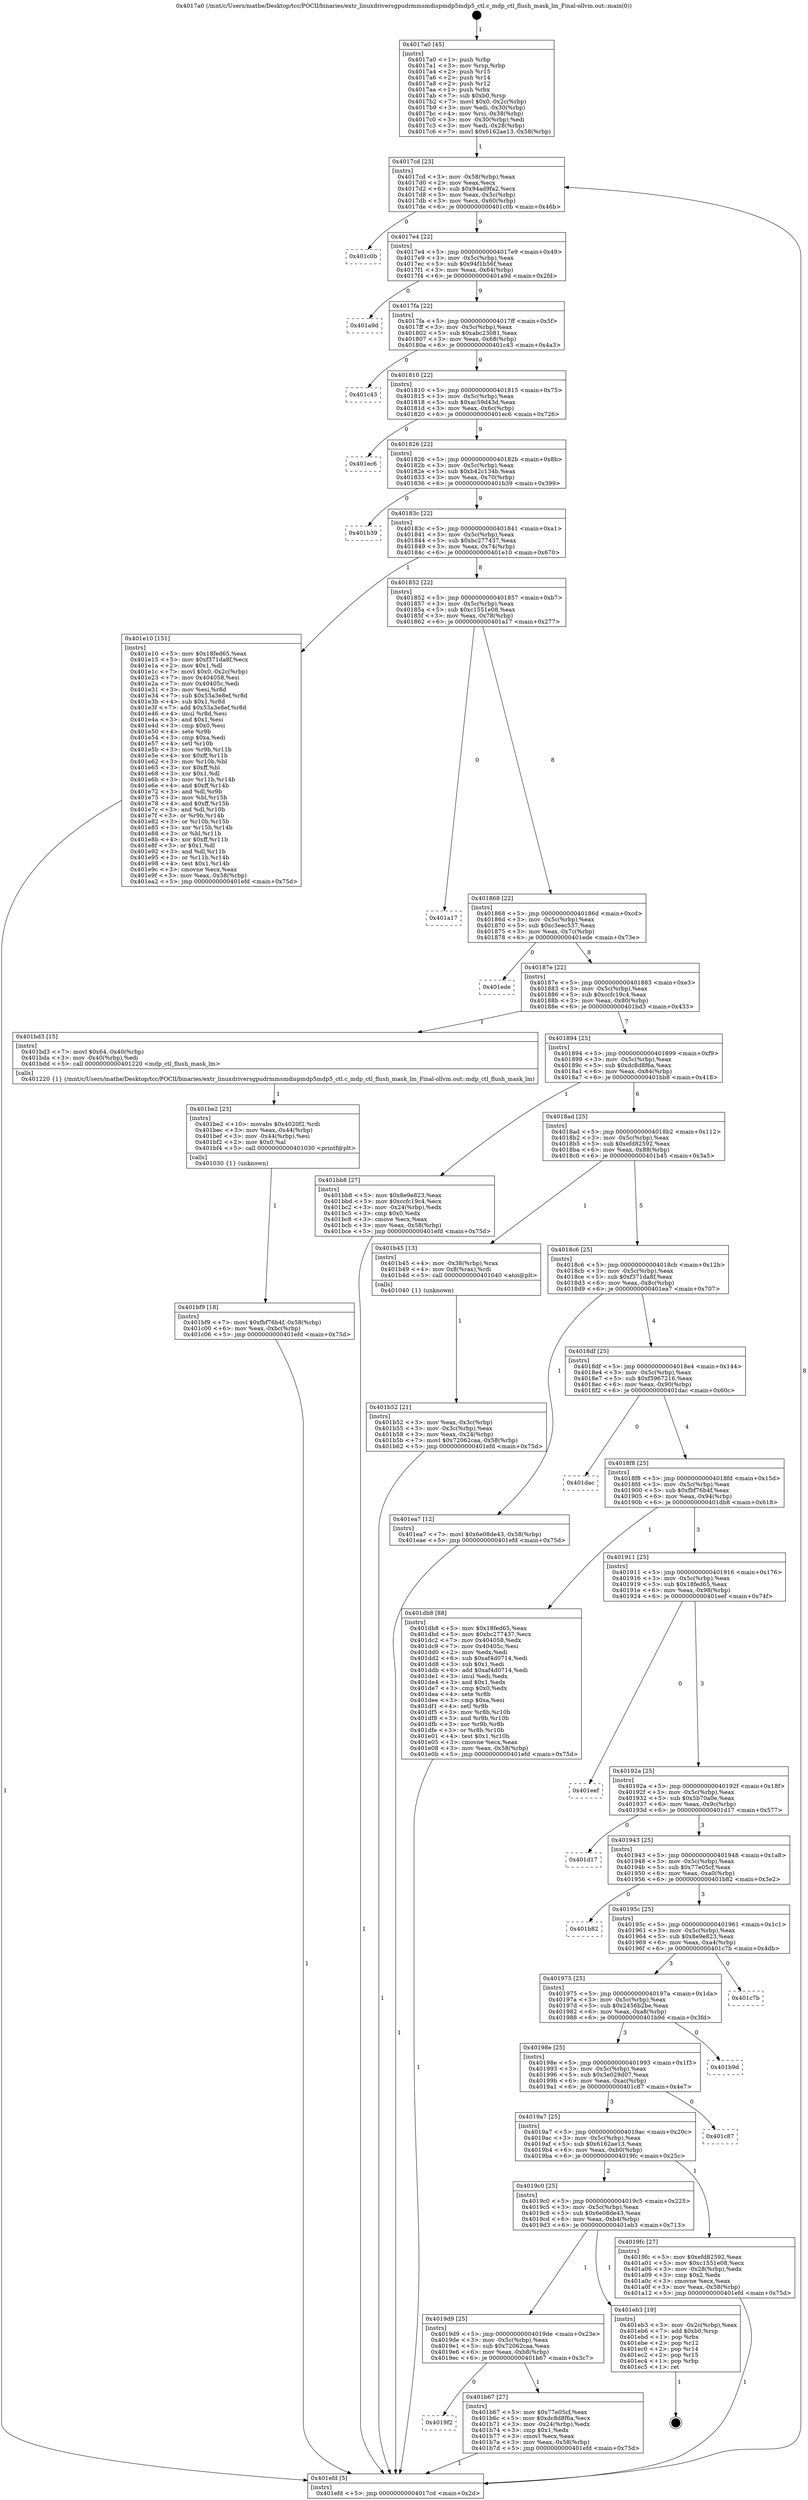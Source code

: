 digraph "0x4017a0" {
  label = "0x4017a0 (/mnt/c/Users/mathe/Desktop/tcc/POCII/binaries/extr_linuxdriversgpudrmmsmdispmdp5mdp5_ctl.c_mdp_ctl_flush_mask_lm_Final-ollvm.out::main(0))"
  labelloc = "t"
  node[shape=record]

  Entry [label="",width=0.3,height=0.3,shape=circle,fillcolor=black,style=filled]
  "0x4017cd" [label="{
     0x4017cd [23]\l
     | [instrs]\l
     &nbsp;&nbsp;0x4017cd \<+3\>: mov -0x58(%rbp),%eax\l
     &nbsp;&nbsp;0x4017d0 \<+2\>: mov %eax,%ecx\l
     &nbsp;&nbsp;0x4017d2 \<+6\>: sub $0x94ad9fa2,%ecx\l
     &nbsp;&nbsp;0x4017d8 \<+3\>: mov %eax,-0x5c(%rbp)\l
     &nbsp;&nbsp;0x4017db \<+3\>: mov %ecx,-0x60(%rbp)\l
     &nbsp;&nbsp;0x4017de \<+6\>: je 0000000000401c0b \<main+0x46b\>\l
  }"]
  "0x401c0b" [label="{
     0x401c0b\l
  }", style=dashed]
  "0x4017e4" [label="{
     0x4017e4 [22]\l
     | [instrs]\l
     &nbsp;&nbsp;0x4017e4 \<+5\>: jmp 00000000004017e9 \<main+0x49\>\l
     &nbsp;&nbsp;0x4017e9 \<+3\>: mov -0x5c(%rbp),%eax\l
     &nbsp;&nbsp;0x4017ec \<+5\>: sub $0x94f1b56f,%eax\l
     &nbsp;&nbsp;0x4017f1 \<+3\>: mov %eax,-0x64(%rbp)\l
     &nbsp;&nbsp;0x4017f4 \<+6\>: je 0000000000401a9d \<main+0x2fd\>\l
  }"]
  Exit [label="",width=0.3,height=0.3,shape=circle,fillcolor=black,style=filled,peripheries=2]
  "0x401a9d" [label="{
     0x401a9d\l
  }", style=dashed]
  "0x4017fa" [label="{
     0x4017fa [22]\l
     | [instrs]\l
     &nbsp;&nbsp;0x4017fa \<+5\>: jmp 00000000004017ff \<main+0x5f\>\l
     &nbsp;&nbsp;0x4017ff \<+3\>: mov -0x5c(%rbp),%eax\l
     &nbsp;&nbsp;0x401802 \<+5\>: sub $0xabc23081,%eax\l
     &nbsp;&nbsp;0x401807 \<+3\>: mov %eax,-0x68(%rbp)\l
     &nbsp;&nbsp;0x40180a \<+6\>: je 0000000000401c43 \<main+0x4a3\>\l
  }"]
  "0x401bf9" [label="{
     0x401bf9 [18]\l
     | [instrs]\l
     &nbsp;&nbsp;0x401bf9 \<+7\>: movl $0xfbf76b4f,-0x58(%rbp)\l
     &nbsp;&nbsp;0x401c00 \<+6\>: mov %eax,-0xbc(%rbp)\l
     &nbsp;&nbsp;0x401c06 \<+5\>: jmp 0000000000401efd \<main+0x75d\>\l
  }"]
  "0x401c43" [label="{
     0x401c43\l
  }", style=dashed]
  "0x401810" [label="{
     0x401810 [22]\l
     | [instrs]\l
     &nbsp;&nbsp;0x401810 \<+5\>: jmp 0000000000401815 \<main+0x75\>\l
     &nbsp;&nbsp;0x401815 \<+3\>: mov -0x5c(%rbp),%eax\l
     &nbsp;&nbsp;0x401818 \<+5\>: sub $0xac59d43d,%eax\l
     &nbsp;&nbsp;0x40181d \<+3\>: mov %eax,-0x6c(%rbp)\l
     &nbsp;&nbsp;0x401820 \<+6\>: je 0000000000401ec6 \<main+0x726\>\l
  }"]
  "0x401be2" [label="{
     0x401be2 [23]\l
     | [instrs]\l
     &nbsp;&nbsp;0x401be2 \<+10\>: movabs $0x4020f2,%rdi\l
     &nbsp;&nbsp;0x401bec \<+3\>: mov %eax,-0x44(%rbp)\l
     &nbsp;&nbsp;0x401bef \<+3\>: mov -0x44(%rbp),%esi\l
     &nbsp;&nbsp;0x401bf2 \<+2\>: mov $0x0,%al\l
     &nbsp;&nbsp;0x401bf4 \<+5\>: call 0000000000401030 \<printf@plt\>\l
     | [calls]\l
     &nbsp;&nbsp;0x401030 \{1\} (unknown)\l
  }"]
  "0x401ec6" [label="{
     0x401ec6\l
  }", style=dashed]
  "0x401826" [label="{
     0x401826 [22]\l
     | [instrs]\l
     &nbsp;&nbsp;0x401826 \<+5\>: jmp 000000000040182b \<main+0x8b\>\l
     &nbsp;&nbsp;0x40182b \<+3\>: mov -0x5c(%rbp),%eax\l
     &nbsp;&nbsp;0x40182e \<+5\>: sub $0xb42c134b,%eax\l
     &nbsp;&nbsp;0x401833 \<+3\>: mov %eax,-0x70(%rbp)\l
     &nbsp;&nbsp;0x401836 \<+6\>: je 0000000000401b39 \<main+0x399\>\l
  }"]
  "0x4019f2" [label="{
     0x4019f2\l
  }", style=dashed]
  "0x401b39" [label="{
     0x401b39\l
  }", style=dashed]
  "0x40183c" [label="{
     0x40183c [22]\l
     | [instrs]\l
     &nbsp;&nbsp;0x40183c \<+5\>: jmp 0000000000401841 \<main+0xa1\>\l
     &nbsp;&nbsp;0x401841 \<+3\>: mov -0x5c(%rbp),%eax\l
     &nbsp;&nbsp;0x401844 \<+5\>: sub $0xbc277437,%eax\l
     &nbsp;&nbsp;0x401849 \<+3\>: mov %eax,-0x74(%rbp)\l
     &nbsp;&nbsp;0x40184c \<+6\>: je 0000000000401e10 \<main+0x670\>\l
  }"]
  "0x401b67" [label="{
     0x401b67 [27]\l
     | [instrs]\l
     &nbsp;&nbsp;0x401b67 \<+5\>: mov $0x77e05cf,%eax\l
     &nbsp;&nbsp;0x401b6c \<+5\>: mov $0xdc8d8f6a,%ecx\l
     &nbsp;&nbsp;0x401b71 \<+3\>: mov -0x24(%rbp),%edx\l
     &nbsp;&nbsp;0x401b74 \<+3\>: cmp $0x1,%edx\l
     &nbsp;&nbsp;0x401b77 \<+3\>: cmovl %ecx,%eax\l
     &nbsp;&nbsp;0x401b7a \<+3\>: mov %eax,-0x58(%rbp)\l
     &nbsp;&nbsp;0x401b7d \<+5\>: jmp 0000000000401efd \<main+0x75d\>\l
  }"]
  "0x401e10" [label="{
     0x401e10 [151]\l
     | [instrs]\l
     &nbsp;&nbsp;0x401e10 \<+5\>: mov $0x18fed65,%eax\l
     &nbsp;&nbsp;0x401e15 \<+5\>: mov $0xf371da8f,%ecx\l
     &nbsp;&nbsp;0x401e1a \<+2\>: mov $0x1,%dl\l
     &nbsp;&nbsp;0x401e1c \<+7\>: movl $0x0,-0x2c(%rbp)\l
     &nbsp;&nbsp;0x401e23 \<+7\>: mov 0x404058,%esi\l
     &nbsp;&nbsp;0x401e2a \<+7\>: mov 0x40405c,%edi\l
     &nbsp;&nbsp;0x401e31 \<+3\>: mov %esi,%r8d\l
     &nbsp;&nbsp;0x401e34 \<+7\>: sub $0x53a3e8ef,%r8d\l
     &nbsp;&nbsp;0x401e3b \<+4\>: sub $0x1,%r8d\l
     &nbsp;&nbsp;0x401e3f \<+7\>: add $0x53a3e8ef,%r8d\l
     &nbsp;&nbsp;0x401e46 \<+4\>: imul %r8d,%esi\l
     &nbsp;&nbsp;0x401e4a \<+3\>: and $0x1,%esi\l
     &nbsp;&nbsp;0x401e4d \<+3\>: cmp $0x0,%esi\l
     &nbsp;&nbsp;0x401e50 \<+4\>: sete %r9b\l
     &nbsp;&nbsp;0x401e54 \<+3\>: cmp $0xa,%edi\l
     &nbsp;&nbsp;0x401e57 \<+4\>: setl %r10b\l
     &nbsp;&nbsp;0x401e5b \<+3\>: mov %r9b,%r11b\l
     &nbsp;&nbsp;0x401e5e \<+4\>: xor $0xff,%r11b\l
     &nbsp;&nbsp;0x401e62 \<+3\>: mov %r10b,%bl\l
     &nbsp;&nbsp;0x401e65 \<+3\>: xor $0xff,%bl\l
     &nbsp;&nbsp;0x401e68 \<+3\>: xor $0x1,%dl\l
     &nbsp;&nbsp;0x401e6b \<+3\>: mov %r11b,%r14b\l
     &nbsp;&nbsp;0x401e6e \<+4\>: and $0xff,%r14b\l
     &nbsp;&nbsp;0x401e72 \<+3\>: and %dl,%r9b\l
     &nbsp;&nbsp;0x401e75 \<+3\>: mov %bl,%r15b\l
     &nbsp;&nbsp;0x401e78 \<+4\>: and $0xff,%r15b\l
     &nbsp;&nbsp;0x401e7c \<+3\>: and %dl,%r10b\l
     &nbsp;&nbsp;0x401e7f \<+3\>: or %r9b,%r14b\l
     &nbsp;&nbsp;0x401e82 \<+3\>: or %r10b,%r15b\l
     &nbsp;&nbsp;0x401e85 \<+3\>: xor %r15b,%r14b\l
     &nbsp;&nbsp;0x401e88 \<+3\>: or %bl,%r11b\l
     &nbsp;&nbsp;0x401e8b \<+4\>: xor $0xff,%r11b\l
     &nbsp;&nbsp;0x401e8f \<+3\>: or $0x1,%dl\l
     &nbsp;&nbsp;0x401e92 \<+3\>: and %dl,%r11b\l
     &nbsp;&nbsp;0x401e95 \<+3\>: or %r11b,%r14b\l
     &nbsp;&nbsp;0x401e98 \<+4\>: test $0x1,%r14b\l
     &nbsp;&nbsp;0x401e9c \<+3\>: cmovne %ecx,%eax\l
     &nbsp;&nbsp;0x401e9f \<+3\>: mov %eax,-0x58(%rbp)\l
     &nbsp;&nbsp;0x401ea2 \<+5\>: jmp 0000000000401efd \<main+0x75d\>\l
  }"]
  "0x401852" [label="{
     0x401852 [22]\l
     | [instrs]\l
     &nbsp;&nbsp;0x401852 \<+5\>: jmp 0000000000401857 \<main+0xb7\>\l
     &nbsp;&nbsp;0x401857 \<+3\>: mov -0x5c(%rbp),%eax\l
     &nbsp;&nbsp;0x40185a \<+5\>: sub $0xc1551e08,%eax\l
     &nbsp;&nbsp;0x40185f \<+3\>: mov %eax,-0x78(%rbp)\l
     &nbsp;&nbsp;0x401862 \<+6\>: je 0000000000401a17 \<main+0x277\>\l
  }"]
  "0x4019d9" [label="{
     0x4019d9 [25]\l
     | [instrs]\l
     &nbsp;&nbsp;0x4019d9 \<+5\>: jmp 00000000004019de \<main+0x23e\>\l
     &nbsp;&nbsp;0x4019de \<+3\>: mov -0x5c(%rbp),%eax\l
     &nbsp;&nbsp;0x4019e1 \<+5\>: sub $0x72062caa,%eax\l
     &nbsp;&nbsp;0x4019e6 \<+6\>: mov %eax,-0xb8(%rbp)\l
     &nbsp;&nbsp;0x4019ec \<+6\>: je 0000000000401b67 \<main+0x3c7\>\l
  }"]
  "0x401a17" [label="{
     0x401a17\l
  }", style=dashed]
  "0x401868" [label="{
     0x401868 [22]\l
     | [instrs]\l
     &nbsp;&nbsp;0x401868 \<+5\>: jmp 000000000040186d \<main+0xcd\>\l
     &nbsp;&nbsp;0x40186d \<+3\>: mov -0x5c(%rbp),%eax\l
     &nbsp;&nbsp;0x401870 \<+5\>: sub $0xc3eec537,%eax\l
     &nbsp;&nbsp;0x401875 \<+3\>: mov %eax,-0x7c(%rbp)\l
     &nbsp;&nbsp;0x401878 \<+6\>: je 0000000000401ede \<main+0x73e\>\l
  }"]
  "0x401eb3" [label="{
     0x401eb3 [19]\l
     | [instrs]\l
     &nbsp;&nbsp;0x401eb3 \<+3\>: mov -0x2c(%rbp),%eax\l
     &nbsp;&nbsp;0x401eb6 \<+7\>: add $0xb0,%rsp\l
     &nbsp;&nbsp;0x401ebd \<+1\>: pop %rbx\l
     &nbsp;&nbsp;0x401ebe \<+2\>: pop %r12\l
     &nbsp;&nbsp;0x401ec0 \<+2\>: pop %r14\l
     &nbsp;&nbsp;0x401ec2 \<+2\>: pop %r15\l
     &nbsp;&nbsp;0x401ec4 \<+1\>: pop %rbp\l
     &nbsp;&nbsp;0x401ec5 \<+1\>: ret\l
  }"]
  "0x401ede" [label="{
     0x401ede\l
  }", style=dashed]
  "0x40187e" [label="{
     0x40187e [22]\l
     | [instrs]\l
     &nbsp;&nbsp;0x40187e \<+5\>: jmp 0000000000401883 \<main+0xe3\>\l
     &nbsp;&nbsp;0x401883 \<+3\>: mov -0x5c(%rbp),%eax\l
     &nbsp;&nbsp;0x401886 \<+5\>: sub $0xccfc19c4,%eax\l
     &nbsp;&nbsp;0x40188b \<+3\>: mov %eax,-0x80(%rbp)\l
     &nbsp;&nbsp;0x40188e \<+6\>: je 0000000000401bd3 \<main+0x433\>\l
  }"]
  "0x401b52" [label="{
     0x401b52 [21]\l
     | [instrs]\l
     &nbsp;&nbsp;0x401b52 \<+3\>: mov %eax,-0x3c(%rbp)\l
     &nbsp;&nbsp;0x401b55 \<+3\>: mov -0x3c(%rbp),%eax\l
     &nbsp;&nbsp;0x401b58 \<+3\>: mov %eax,-0x24(%rbp)\l
     &nbsp;&nbsp;0x401b5b \<+7\>: movl $0x72062caa,-0x58(%rbp)\l
     &nbsp;&nbsp;0x401b62 \<+5\>: jmp 0000000000401efd \<main+0x75d\>\l
  }"]
  "0x401bd3" [label="{
     0x401bd3 [15]\l
     | [instrs]\l
     &nbsp;&nbsp;0x401bd3 \<+7\>: movl $0x64,-0x40(%rbp)\l
     &nbsp;&nbsp;0x401bda \<+3\>: mov -0x40(%rbp),%edi\l
     &nbsp;&nbsp;0x401bdd \<+5\>: call 0000000000401220 \<mdp_ctl_flush_mask_lm\>\l
     | [calls]\l
     &nbsp;&nbsp;0x401220 \{1\} (/mnt/c/Users/mathe/Desktop/tcc/POCII/binaries/extr_linuxdriversgpudrmmsmdispmdp5mdp5_ctl.c_mdp_ctl_flush_mask_lm_Final-ollvm.out::mdp_ctl_flush_mask_lm)\l
  }"]
  "0x401894" [label="{
     0x401894 [25]\l
     | [instrs]\l
     &nbsp;&nbsp;0x401894 \<+5\>: jmp 0000000000401899 \<main+0xf9\>\l
     &nbsp;&nbsp;0x401899 \<+3\>: mov -0x5c(%rbp),%eax\l
     &nbsp;&nbsp;0x40189c \<+5\>: sub $0xdc8d8f6a,%eax\l
     &nbsp;&nbsp;0x4018a1 \<+6\>: mov %eax,-0x84(%rbp)\l
     &nbsp;&nbsp;0x4018a7 \<+6\>: je 0000000000401bb8 \<main+0x418\>\l
  }"]
  "0x4017a0" [label="{
     0x4017a0 [45]\l
     | [instrs]\l
     &nbsp;&nbsp;0x4017a0 \<+1\>: push %rbp\l
     &nbsp;&nbsp;0x4017a1 \<+3\>: mov %rsp,%rbp\l
     &nbsp;&nbsp;0x4017a4 \<+2\>: push %r15\l
     &nbsp;&nbsp;0x4017a6 \<+2\>: push %r14\l
     &nbsp;&nbsp;0x4017a8 \<+2\>: push %r12\l
     &nbsp;&nbsp;0x4017aa \<+1\>: push %rbx\l
     &nbsp;&nbsp;0x4017ab \<+7\>: sub $0xb0,%rsp\l
     &nbsp;&nbsp;0x4017b2 \<+7\>: movl $0x0,-0x2c(%rbp)\l
     &nbsp;&nbsp;0x4017b9 \<+3\>: mov %edi,-0x30(%rbp)\l
     &nbsp;&nbsp;0x4017bc \<+4\>: mov %rsi,-0x38(%rbp)\l
     &nbsp;&nbsp;0x4017c0 \<+3\>: mov -0x30(%rbp),%edi\l
     &nbsp;&nbsp;0x4017c3 \<+3\>: mov %edi,-0x28(%rbp)\l
     &nbsp;&nbsp;0x4017c6 \<+7\>: movl $0x6162ae13,-0x58(%rbp)\l
  }"]
  "0x401bb8" [label="{
     0x401bb8 [27]\l
     | [instrs]\l
     &nbsp;&nbsp;0x401bb8 \<+5\>: mov $0x8e9e823,%eax\l
     &nbsp;&nbsp;0x401bbd \<+5\>: mov $0xccfc19c4,%ecx\l
     &nbsp;&nbsp;0x401bc2 \<+3\>: mov -0x24(%rbp),%edx\l
     &nbsp;&nbsp;0x401bc5 \<+3\>: cmp $0x0,%edx\l
     &nbsp;&nbsp;0x401bc8 \<+3\>: cmove %ecx,%eax\l
     &nbsp;&nbsp;0x401bcb \<+3\>: mov %eax,-0x58(%rbp)\l
     &nbsp;&nbsp;0x401bce \<+5\>: jmp 0000000000401efd \<main+0x75d\>\l
  }"]
  "0x4018ad" [label="{
     0x4018ad [25]\l
     | [instrs]\l
     &nbsp;&nbsp;0x4018ad \<+5\>: jmp 00000000004018b2 \<main+0x112\>\l
     &nbsp;&nbsp;0x4018b2 \<+3\>: mov -0x5c(%rbp),%eax\l
     &nbsp;&nbsp;0x4018b5 \<+5\>: sub $0xefd82592,%eax\l
     &nbsp;&nbsp;0x4018ba \<+6\>: mov %eax,-0x88(%rbp)\l
     &nbsp;&nbsp;0x4018c0 \<+6\>: je 0000000000401b45 \<main+0x3a5\>\l
  }"]
  "0x401efd" [label="{
     0x401efd [5]\l
     | [instrs]\l
     &nbsp;&nbsp;0x401efd \<+5\>: jmp 00000000004017cd \<main+0x2d\>\l
  }"]
  "0x401b45" [label="{
     0x401b45 [13]\l
     | [instrs]\l
     &nbsp;&nbsp;0x401b45 \<+4\>: mov -0x38(%rbp),%rax\l
     &nbsp;&nbsp;0x401b49 \<+4\>: mov 0x8(%rax),%rdi\l
     &nbsp;&nbsp;0x401b4d \<+5\>: call 0000000000401040 \<atoi@plt\>\l
     | [calls]\l
     &nbsp;&nbsp;0x401040 \{1\} (unknown)\l
  }"]
  "0x4018c6" [label="{
     0x4018c6 [25]\l
     | [instrs]\l
     &nbsp;&nbsp;0x4018c6 \<+5\>: jmp 00000000004018cb \<main+0x12b\>\l
     &nbsp;&nbsp;0x4018cb \<+3\>: mov -0x5c(%rbp),%eax\l
     &nbsp;&nbsp;0x4018ce \<+5\>: sub $0xf371da8f,%eax\l
     &nbsp;&nbsp;0x4018d3 \<+6\>: mov %eax,-0x8c(%rbp)\l
     &nbsp;&nbsp;0x4018d9 \<+6\>: je 0000000000401ea7 \<main+0x707\>\l
  }"]
  "0x4019c0" [label="{
     0x4019c0 [25]\l
     | [instrs]\l
     &nbsp;&nbsp;0x4019c0 \<+5\>: jmp 00000000004019c5 \<main+0x225\>\l
     &nbsp;&nbsp;0x4019c5 \<+3\>: mov -0x5c(%rbp),%eax\l
     &nbsp;&nbsp;0x4019c8 \<+5\>: sub $0x6e08de43,%eax\l
     &nbsp;&nbsp;0x4019cd \<+6\>: mov %eax,-0xb4(%rbp)\l
     &nbsp;&nbsp;0x4019d3 \<+6\>: je 0000000000401eb3 \<main+0x713\>\l
  }"]
  "0x401ea7" [label="{
     0x401ea7 [12]\l
     | [instrs]\l
     &nbsp;&nbsp;0x401ea7 \<+7\>: movl $0x6e08de43,-0x58(%rbp)\l
     &nbsp;&nbsp;0x401eae \<+5\>: jmp 0000000000401efd \<main+0x75d\>\l
  }"]
  "0x4018df" [label="{
     0x4018df [25]\l
     | [instrs]\l
     &nbsp;&nbsp;0x4018df \<+5\>: jmp 00000000004018e4 \<main+0x144\>\l
     &nbsp;&nbsp;0x4018e4 \<+3\>: mov -0x5c(%rbp),%eax\l
     &nbsp;&nbsp;0x4018e7 \<+5\>: sub $0xf5967216,%eax\l
     &nbsp;&nbsp;0x4018ec \<+6\>: mov %eax,-0x90(%rbp)\l
     &nbsp;&nbsp;0x4018f2 \<+6\>: je 0000000000401dac \<main+0x60c\>\l
  }"]
  "0x4019fc" [label="{
     0x4019fc [27]\l
     | [instrs]\l
     &nbsp;&nbsp;0x4019fc \<+5\>: mov $0xefd82592,%eax\l
     &nbsp;&nbsp;0x401a01 \<+5\>: mov $0xc1551e08,%ecx\l
     &nbsp;&nbsp;0x401a06 \<+3\>: mov -0x28(%rbp),%edx\l
     &nbsp;&nbsp;0x401a09 \<+3\>: cmp $0x2,%edx\l
     &nbsp;&nbsp;0x401a0c \<+3\>: cmovne %ecx,%eax\l
     &nbsp;&nbsp;0x401a0f \<+3\>: mov %eax,-0x58(%rbp)\l
     &nbsp;&nbsp;0x401a12 \<+5\>: jmp 0000000000401efd \<main+0x75d\>\l
  }"]
  "0x401dac" [label="{
     0x401dac\l
  }", style=dashed]
  "0x4018f8" [label="{
     0x4018f8 [25]\l
     | [instrs]\l
     &nbsp;&nbsp;0x4018f8 \<+5\>: jmp 00000000004018fd \<main+0x15d\>\l
     &nbsp;&nbsp;0x4018fd \<+3\>: mov -0x5c(%rbp),%eax\l
     &nbsp;&nbsp;0x401900 \<+5\>: sub $0xfbf76b4f,%eax\l
     &nbsp;&nbsp;0x401905 \<+6\>: mov %eax,-0x94(%rbp)\l
     &nbsp;&nbsp;0x40190b \<+6\>: je 0000000000401db8 \<main+0x618\>\l
  }"]
  "0x4019a7" [label="{
     0x4019a7 [25]\l
     | [instrs]\l
     &nbsp;&nbsp;0x4019a7 \<+5\>: jmp 00000000004019ac \<main+0x20c\>\l
     &nbsp;&nbsp;0x4019ac \<+3\>: mov -0x5c(%rbp),%eax\l
     &nbsp;&nbsp;0x4019af \<+5\>: sub $0x6162ae13,%eax\l
     &nbsp;&nbsp;0x4019b4 \<+6\>: mov %eax,-0xb0(%rbp)\l
     &nbsp;&nbsp;0x4019ba \<+6\>: je 00000000004019fc \<main+0x25c\>\l
  }"]
  "0x401db8" [label="{
     0x401db8 [88]\l
     | [instrs]\l
     &nbsp;&nbsp;0x401db8 \<+5\>: mov $0x18fed65,%eax\l
     &nbsp;&nbsp;0x401dbd \<+5\>: mov $0xbc277437,%ecx\l
     &nbsp;&nbsp;0x401dc2 \<+7\>: mov 0x404058,%edx\l
     &nbsp;&nbsp;0x401dc9 \<+7\>: mov 0x40405c,%esi\l
     &nbsp;&nbsp;0x401dd0 \<+2\>: mov %edx,%edi\l
     &nbsp;&nbsp;0x401dd2 \<+6\>: sub $0xaf4d0714,%edi\l
     &nbsp;&nbsp;0x401dd8 \<+3\>: sub $0x1,%edi\l
     &nbsp;&nbsp;0x401ddb \<+6\>: add $0xaf4d0714,%edi\l
     &nbsp;&nbsp;0x401de1 \<+3\>: imul %edi,%edx\l
     &nbsp;&nbsp;0x401de4 \<+3\>: and $0x1,%edx\l
     &nbsp;&nbsp;0x401de7 \<+3\>: cmp $0x0,%edx\l
     &nbsp;&nbsp;0x401dea \<+4\>: sete %r8b\l
     &nbsp;&nbsp;0x401dee \<+3\>: cmp $0xa,%esi\l
     &nbsp;&nbsp;0x401df1 \<+4\>: setl %r9b\l
     &nbsp;&nbsp;0x401df5 \<+3\>: mov %r8b,%r10b\l
     &nbsp;&nbsp;0x401df8 \<+3\>: and %r9b,%r10b\l
     &nbsp;&nbsp;0x401dfb \<+3\>: xor %r9b,%r8b\l
     &nbsp;&nbsp;0x401dfe \<+3\>: or %r8b,%r10b\l
     &nbsp;&nbsp;0x401e01 \<+4\>: test $0x1,%r10b\l
     &nbsp;&nbsp;0x401e05 \<+3\>: cmovne %ecx,%eax\l
     &nbsp;&nbsp;0x401e08 \<+3\>: mov %eax,-0x58(%rbp)\l
     &nbsp;&nbsp;0x401e0b \<+5\>: jmp 0000000000401efd \<main+0x75d\>\l
  }"]
  "0x401911" [label="{
     0x401911 [25]\l
     | [instrs]\l
     &nbsp;&nbsp;0x401911 \<+5\>: jmp 0000000000401916 \<main+0x176\>\l
     &nbsp;&nbsp;0x401916 \<+3\>: mov -0x5c(%rbp),%eax\l
     &nbsp;&nbsp;0x401919 \<+5\>: sub $0x18fed65,%eax\l
     &nbsp;&nbsp;0x40191e \<+6\>: mov %eax,-0x98(%rbp)\l
     &nbsp;&nbsp;0x401924 \<+6\>: je 0000000000401eef \<main+0x74f\>\l
  }"]
  "0x401c87" [label="{
     0x401c87\l
  }", style=dashed]
  "0x401eef" [label="{
     0x401eef\l
  }", style=dashed]
  "0x40192a" [label="{
     0x40192a [25]\l
     | [instrs]\l
     &nbsp;&nbsp;0x40192a \<+5\>: jmp 000000000040192f \<main+0x18f\>\l
     &nbsp;&nbsp;0x40192f \<+3\>: mov -0x5c(%rbp),%eax\l
     &nbsp;&nbsp;0x401932 \<+5\>: sub $0x5b70a0e,%eax\l
     &nbsp;&nbsp;0x401937 \<+6\>: mov %eax,-0x9c(%rbp)\l
     &nbsp;&nbsp;0x40193d \<+6\>: je 0000000000401d17 \<main+0x577\>\l
  }"]
  "0x40198e" [label="{
     0x40198e [25]\l
     | [instrs]\l
     &nbsp;&nbsp;0x40198e \<+5\>: jmp 0000000000401993 \<main+0x1f3\>\l
     &nbsp;&nbsp;0x401993 \<+3\>: mov -0x5c(%rbp),%eax\l
     &nbsp;&nbsp;0x401996 \<+5\>: sub $0x3e029d07,%eax\l
     &nbsp;&nbsp;0x40199b \<+6\>: mov %eax,-0xac(%rbp)\l
     &nbsp;&nbsp;0x4019a1 \<+6\>: je 0000000000401c87 \<main+0x4e7\>\l
  }"]
  "0x401d17" [label="{
     0x401d17\l
  }", style=dashed]
  "0x401943" [label="{
     0x401943 [25]\l
     | [instrs]\l
     &nbsp;&nbsp;0x401943 \<+5\>: jmp 0000000000401948 \<main+0x1a8\>\l
     &nbsp;&nbsp;0x401948 \<+3\>: mov -0x5c(%rbp),%eax\l
     &nbsp;&nbsp;0x40194b \<+5\>: sub $0x77e05cf,%eax\l
     &nbsp;&nbsp;0x401950 \<+6\>: mov %eax,-0xa0(%rbp)\l
     &nbsp;&nbsp;0x401956 \<+6\>: je 0000000000401b82 \<main+0x3e2\>\l
  }"]
  "0x401b9d" [label="{
     0x401b9d\l
  }", style=dashed]
  "0x401b82" [label="{
     0x401b82\l
  }", style=dashed]
  "0x40195c" [label="{
     0x40195c [25]\l
     | [instrs]\l
     &nbsp;&nbsp;0x40195c \<+5\>: jmp 0000000000401961 \<main+0x1c1\>\l
     &nbsp;&nbsp;0x401961 \<+3\>: mov -0x5c(%rbp),%eax\l
     &nbsp;&nbsp;0x401964 \<+5\>: sub $0x8e9e823,%eax\l
     &nbsp;&nbsp;0x401969 \<+6\>: mov %eax,-0xa4(%rbp)\l
     &nbsp;&nbsp;0x40196f \<+6\>: je 0000000000401c7b \<main+0x4db\>\l
  }"]
  "0x401975" [label="{
     0x401975 [25]\l
     | [instrs]\l
     &nbsp;&nbsp;0x401975 \<+5\>: jmp 000000000040197a \<main+0x1da\>\l
     &nbsp;&nbsp;0x40197a \<+3\>: mov -0x5c(%rbp),%eax\l
     &nbsp;&nbsp;0x40197d \<+5\>: sub $0x2456b2be,%eax\l
     &nbsp;&nbsp;0x401982 \<+6\>: mov %eax,-0xa8(%rbp)\l
     &nbsp;&nbsp;0x401988 \<+6\>: je 0000000000401b9d \<main+0x3fd\>\l
  }"]
  "0x401c7b" [label="{
     0x401c7b\l
  }", style=dashed]
  Entry -> "0x4017a0" [label=" 1"]
  "0x4017cd" -> "0x401c0b" [label=" 0"]
  "0x4017cd" -> "0x4017e4" [label=" 9"]
  "0x401eb3" -> Exit [label=" 1"]
  "0x4017e4" -> "0x401a9d" [label=" 0"]
  "0x4017e4" -> "0x4017fa" [label=" 9"]
  "0x401ea7" -> "0x401efd" [label=" 1"]
  "0x4017fa" -> "0x401c43" [label=" 0"]
  "0x4017fa" -> "0x401810" [label=" 9"]
  "0x401e10" -> "0x401efd" [label=" 1"]
  "0x401810" -> "0x401ec6" [label=" 0"]
  "0x401810" -> "0x401826" [label=" 9"]
  "0x401db8" -> "0x401efd" [label=" 1"]
  "0x401826" -> "0x401b39" [label=" 0"]
  "0x401826" -> "0x40183c" [label=" 9"]
  "0x401bf9" -> "0x401efd" [label=" 1"]
  "0x40183c" -> "0x401e10" [label=" 1"]
  "0x40183c" -> "0x401852" [label=" 8"]
  "0x401be2" -> "0x401bf9" [label=" 1"]
  "0x401852" -> "0x401a17" [label=" 0"]
  "0x401852" -> "0x401868" [label=" 8"]
  "0x401bb8" -> "0x401efd" [label=" 1"]
  "0x401868" -> "0x401ede" [label=" 0"]
  "0x401868" -> "0x40187e" [label=" 8"]
  "0x401b67" -> "0x401efd" [label=" 1"]
  "0x40187e" -> "0x401bd3" [label=" 1"]
  "0x40187e" -> "0x401894" [label=" 7"]
  "0x4019d9" -> "0x401b67" [label=" 1"]
  "0x401894" -> "0x401bb8" [label=" 1"]
  "0x401894" -> "0x4018ad" [label=" 6"]
  "0x401bd3" -> "0x401be2" [label=" 1"]
  "0x4018ad" -> "0x401b45" [label=" 1"]
  "0x4018ad" -> "0x4018c6" [label=" 5"]
  "0x4019c0" -> "0x4019d9" [label=" 1"]
  "0x4018c6" -> "0x401ea7" [label=" 1"]
  "0x4018c6" -> "0x4018df" [label=" 4"]
  "0x4019c0" -> "0x401eb3" [label=" 1"]
  "0x4018df" -> "0x401dac" [label=" 0"]
  "0x4018df" -> "0x4018f8" [label=" 4"]
  "0x4019d9" -> "0x4019f2" [label=" 0"]
  "0x4018f8" -> "0x401db8" [label=" 1"]
  "0x4018f8" -> "0x401911" [label=" 3"]
  "0x401b45" -> "0x401b52" [label=" 1"]
  "0x401911" -> "0x401eef" [label=" 0"]
  "0x401911" -> "0x40192a" [label=" 3"]
  "0x401efd" -> "0x4017cd" [label=" 8"]
  "0x40192a" -> "0x401d17" [label=" 0"]
  "0x40192a" -> "0x401943" [label=" 3"]
  "0x4019fc" -> "0x401efd" [label=" 1"]
  "0x401943" -> "0x401b82" [label=" 0"]
  "0x401943" -> "0x40195c" [label=" 3"]
  "0x4019a7" -> "0x4019c0" [label=" 2"]
  "0x40195c" -> "0x401c7b" [label=" 0"]
  "0x40195c" -> "0x401975" [label=" 3"]
  "0x4019a7" -> "0x4019fc" [label=" 1"]
  "0x401975" -> "0x401b9d" [label=" 0"]
  "0x401975" -> "0x40198e" [label=" 3"]
  "0x4017a0" -> "0x4017cd" [label=" 1"]
  "0x40198e" -> "0x401c87" [label=" 0"]
  "0x40198e" -> "0x4019a7" [label=" 3"]
  "0x401b52" -> "0x401efd" [label=" 1"]
}
